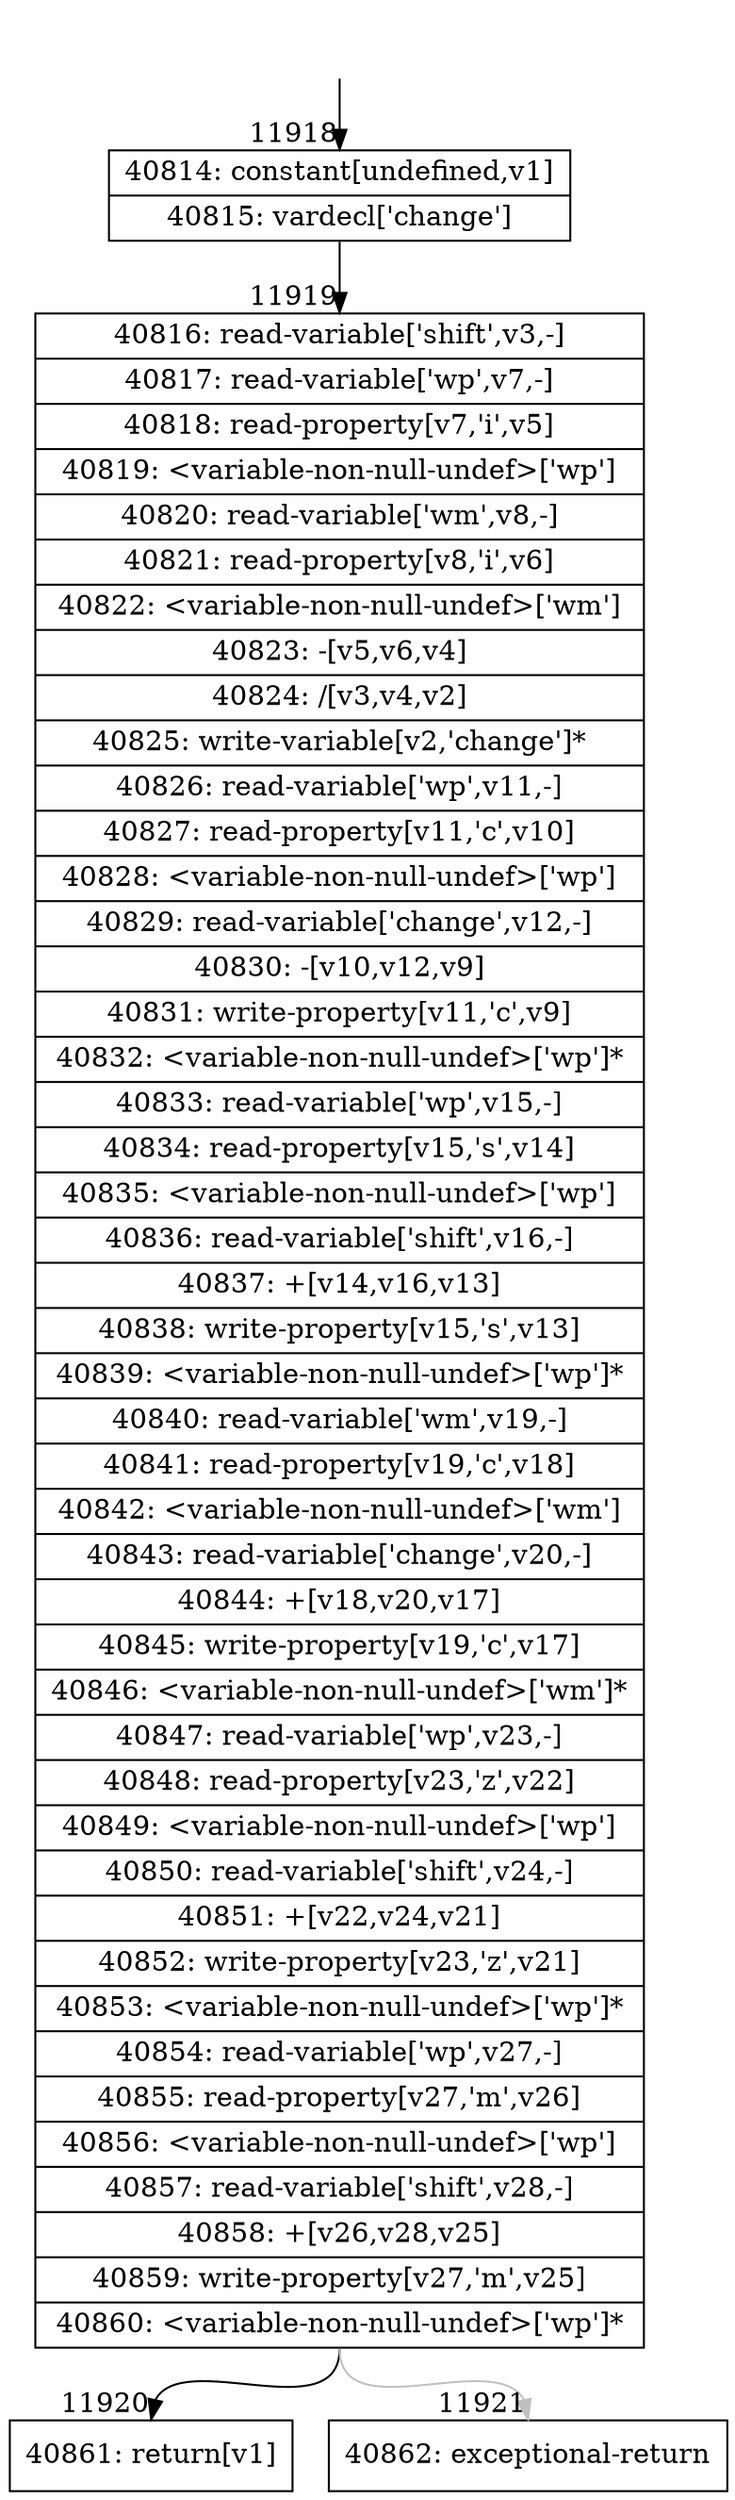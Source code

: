 digraph {
rankdir="TD"
BB_entry1098[shape=none,label=""];
BB_entry1098 -> BB11918 [tailport=s, headport=n, headlabel="    11918"]
BB11918 [shape=record label="{40814: constant[undefined,v1]|40815: vardecl['change']}" ] 
BB11918 -> BB11919 [tailport=s, headport=n, headlabel="      11919"]
BB11919 [shape=record label="{40816: read-variable['shift',v3,-]|40817: read-variable['wp',v7,-]|40818: read-property[v7,'i',v5]|40819: \<variable-non-null-undef\>['wp']|40820: read-variable['wm',v8,-]|40821: read-property[v8,'i',v6]|40822: \<variable-non-null-undef\>['wm']|40823: -[v5,v6,v4]|40824: /[v3,v4,v2]|40825: write-variable[v2,'change']*|40826: read-variable['wp',v11,-]|40827: read-property[v11,'c',v10]|40828: \<variable-non-null-undef\>['wp']|40829: read-variable['change',v12,-]|40830: -[v10,v12,v9]|40831: write-property[v11,'c',v9]|40832: \<variable-non-null-undef\>['wp']*|40833: read-variable['wp',v15,-]|40834: read-property[v15,'s',v14]|40835: \<variable-non-null-undef\>['wp']|40836: read-variable['shift',v16,-]|40837: +[v14,v16,v13]|40838: write-property[v15,'s',v13]|40839: \<variable-non-null-undef\>['wp']*|40840: read-variable['wm',v19,-]|40841: read-property[v19,'c',v18]|40842: \<variable-non-null-undef\>['wm']|40843: read-variable['change',v20,-]|40844: +[v18,v20,v17]|40845: write-property[v19,'c',v17]|40846: \<variable-non-null-undef\>['wm']*|40847: read-variable['wp',v23,-]|40848: read-property[v23,'z',v22]|40849: \<variable-non-null-undef\>['wp']|40850: read-variable['shift',v24,-]|40851: +[v22,v24,v21]|40852: write-property[v23,'z',v21]|40853: \<variable-non-null-undef\>['wp']*|40854: read-variable['wp',v27,-]|40855: read-property[v27,'m',v26]|40856: \<variable-non-null-undef\>['wp']|40857: read-variable['shift',v28,-]|40858: +[v26,v28,v25]|40859: write-property[v27,'m',v25]|40860: \<variable-non-null-undef\>['wp']*}" ] 
BB11919 -> BB11920 [tailport=s, headport=n, headlabel="      11920"]
BB11919 -> BB11921 [tailport=s, headport=n, color=gray, headlabel="      11921"]
BB11920 [shape=record label="{40861: return[v1]}" ] 
BB11921 [shape=record label="{40862: exceptional-return}" ] 
//#$~ 7148
}
